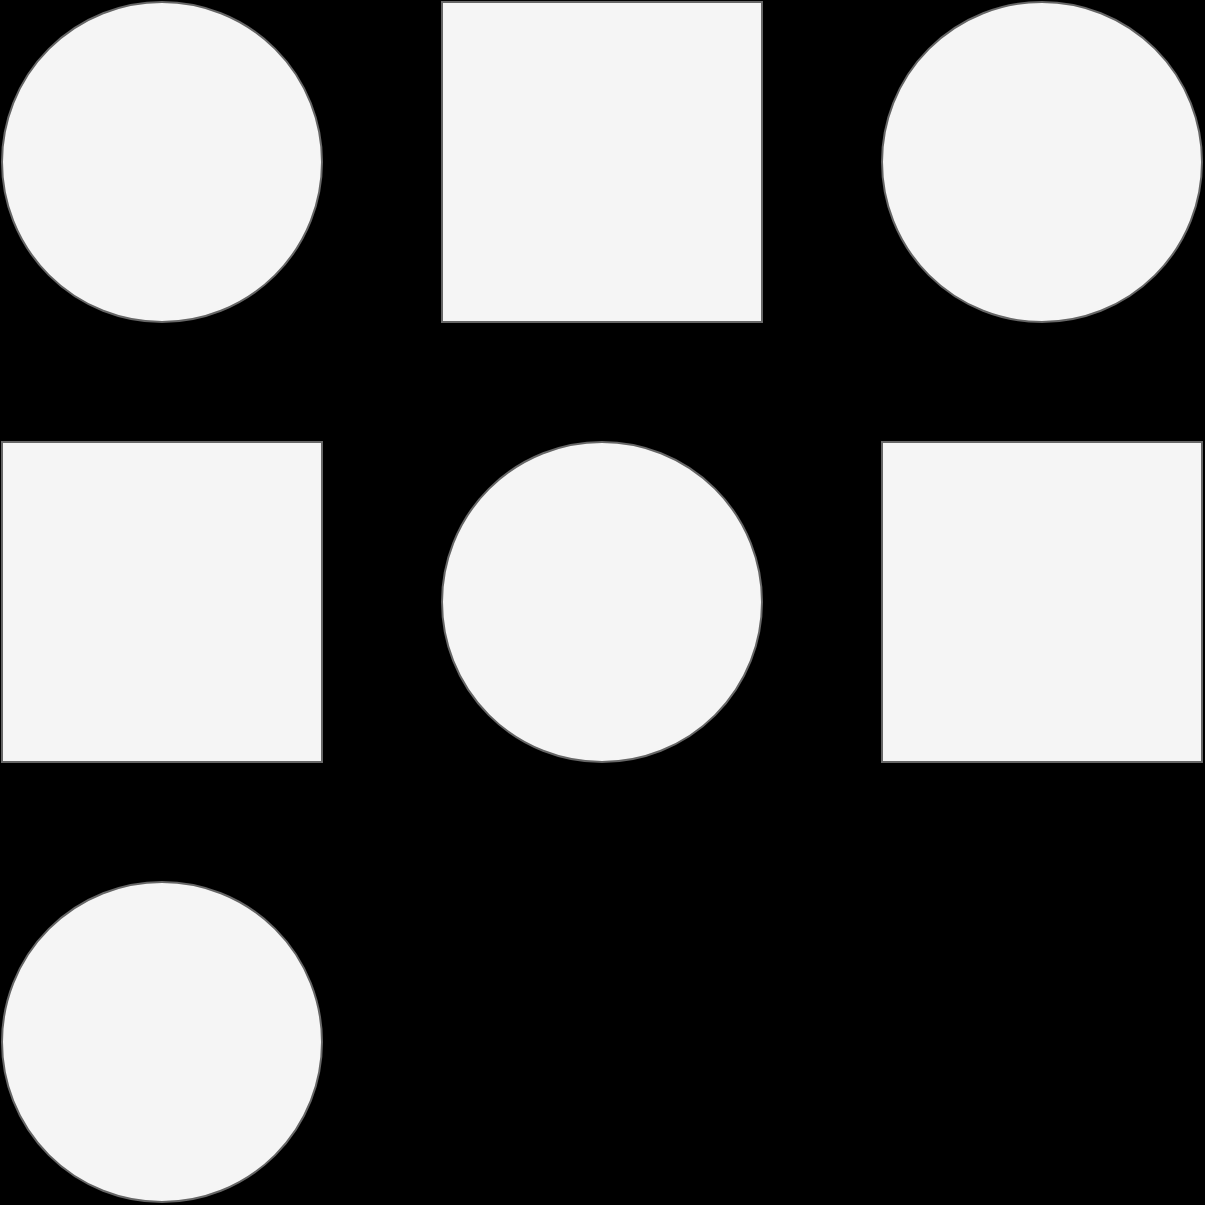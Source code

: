 <mxfile>
  <diagram id="pLN" name="Grid-Center">
    <mxGraphModel dx="0" dy="0" background="#000000" grid="0" gridSize="10" guides="1" tooltips="1" connect="1" arrows="1" fold="1" page="1" pageScale="1" pageWidth="1169" pageHeight="827" math="0" shadow="0">
      <root>
        <mxCell id="page_root_pLN" parent="pLN"/>
        <mxCell id="node_root_pLN" parent="page_root_pLN"/>
        <mxCell id="pLN-2" value="" style="whiteSpace=wrap;html=1;fillColor=#f5f5f5;strokeColor=#666666;fontColor=#333333;ellipse" vertex="1" parent="node_root_pLN">
          <mxGeometry x="30" y="30" width="160" height="160" as="geometry"/>
        </mxCell>
        <mxCell id="pLN-3" value="" style="whiteSpace=wrap;html=1;fillColor=#f5f5f5;strokeColor=#666666;fontColor=#333333" vertex="1" parent="node_root_pLN">
          <mxGeometry x="250" y="30" width="160" height="160" as="geometry"/>
        </mxCell>
        <mxCell id="pLN-4" value="" style="whiteSpace=wrap;html=1;fillColor=#f5f5f5;strokeColor=#666666;fontColor=#333333;ellipse" vertex="1" parent="node_root_pLN">
          <mxGeometry x="470" y="30" width="160" height="160" as="geometry"/>
        </mxCell>
        <mxCell id="pLN-5" value="" style="whiteSpace=wrap;html=1;fillColor=#f5f5f5;strokeColor=#666666;fontColor=#333333" vertex="1" parent="node_root_pLN">
          <mxGeometry x="30" y="250" width="160" height="160" as="geometry"/>
        </mxCell>
        <mxCell id="pLN-6" value="" style="whiteSpace=wrap;html=1;fillColor=#f5f5f5;strokeColor=#666666;fontColor=#333333;ellipse" vertex="1" parent="node_root_pLN">
          <mxGeometry x="250" y="250" width="160" height="160" as="geometry"/>
        </mxCell>
        <mxCell id="pLN-7" value="" style="whiteSpace=wrap;html=1;fillColor=#f5f5f5;strokeColor=#666666;fontColor=#333333" vertex="1" parent="node_root_pLN">
          <mxGeometry x="470" y="250" width="160" height="160" as="geometry"/>
        </mxCell>
        <mxCell id="pLN-8" value="" style="whiteSpace=wrap;html=1;fillColor=#f5f5f5;strokeColor=#666666;fontColor=#333333;ellipse" vertex="1" parent="node_root_pLN">
          <mxGeometry x="30" y="470" width="160" height="160" as="geometry"/>
        </mxCell>
      </root>
    </mxGraphModel>
  </diagram>
  <diagram id="s7H" name="Grid-Top">
    <mxGraphModel dx="0" dy="0" background="#000000" grid="0" gridSize="10" guides="1" tooltips="1" connect="1" arrows="1" fold="1" page="1" pageScale="1" pageWidth="1169" pageHeight="827" math="0" shadow="0">
      <root>
        <mxCell id="page_root_s7H" parent="s7H"/>
        <mxCell id="node_root_s7H" parent="page_root_s7H"/>
        <mxCell id="s7H-2" value="" style="whiteSpace=wrap;html=1;fillColor=#f5f5f5;strokeColor=#666666;fontColor=#333333;ellipse" vertex="1" parent="node_root_s7H">
          <mxGeometry x="30" y="0" width="160" height="160" as="geometry"/>
        </mxCell>
        <mxCell id="s7H-3" value="" style="whiteSpace=wrap;html=1;fillColor=#f5f5f5;strokeColor=#666666;fontColor=#333333" vertex="1" parent="node_root_s7H">
          <mxGeometry x="250" y="0" width="160" height="160" as="geometry"/>
        </mxCell>
        <mxCell id="s7H-4" value="" style="whiteSpace=wrap;html=1;fillColor=#f5f5f5;strokeColor=#666666;fontColor=#333333;ellipse" vertex="1" parent="node_root_s7H">
          <mxGeometry x="470" y="0" width="160" height="160" as="geometry"/>
        </mxCell>
        <mxCell id="s7H-5" value="" style="whiteSpace=wrap;html=1;fillColor=#f5f5f5;strokeColor=#666666;fontColor=#333333" vertex="1" parent="node_root_s7H">
          <mxGeometry x="30" y="220" width="160" height="160" as="geometry"/>
        </mxCell>
        <mxCell id="s7H-6" value="" style="whiteSpace=wrap;html=1;fillColor=#f5f5f5;strokeColor=#666666;fontColor=#333333;ellipse" vertex="1" parent="node_root_s7H">
          <mxGeometry x="250" y="220" width="160" height="160" as="geometry"/>
        </mxCell>
        <mxCell id="s7H-7" value="" style="whiteSpace=wrap;html=1;fillColor=#f5f5f5;strokeColor=#666666;fontColor=#333333" vertex="1" parent="node_root_s7H">
          <mxGeometry x="470" y="220" width="160" height="160" as="geometry"/>
        </mxCell>
        <mxCell id="s7H-8" value="" style="whiteSpace=wrap;html=1;fillColor=#f5f5f5;strokeColor=#666666;fontColor=#333333;ellipse" vertex="1" parent="node_root_s7H">
          <mxGeometry x="30" y="440" width="160" height="160" as="geometry"/>
        </mxCell>
      </root>
    </mxGraphModel>
  </diagram>
  <diagram id="ixZ" name="Grid-Bottom">
    <mxGraphModel dx="0" dy="0" background="#000000" grid="0" gridSize="10" guides="1" tooltips="1" connect="1" arrows="1" fold="1" page="1" pageScale="1" pageWidth="1169" pageHeight="827" math="0" shadow="0">
      <root>
        <mxCell id="page_root_ixZ" parent="ixZ"/>
        <mxCell id="node_root_ixZ" parent="page_root_ixZ"/>
        <mxCell id="ixZ-2" value="" style="whiteSpace=wrap;html=1;fillColor=#f5f5f5;strokeColor=#666666;fontColor=#333333;ellipse" vertex="1" parent="node_root_ixZ">
          <mxGeometry x="30" y="60" width="160" height="160" as="geometry"/>
        </mxCell>
        <mxCell id="ixZ-3" value="" style="whiteSpace=wrap;html=1;fillColor=#f5f5f5;strokeColor=#666666;fontColor=#333333" vertex="1" parent="node_root_ixZ">
          <mxGeometry x="250" y="60" width="160" height="160" as="geometry"/>
        </mxCell>
        <mxCell id="ixZ-4" value="" style="whiteSpace=wrap;html=1;fillColor=#f5f5f5;strokeColor=#666666;fontColor=#333333;ellipse" vertex="1" parent="node_root_ixZ">
          <mxGeometry x="470" y="60" width="160" height="160" as="geometry"/>
        </mxCell>
        <mxCell id="ixZ-5" value="" style="whiteSpace=wrap;html=1;fillColor=#f5f5f5;strokeColor=#666666;fontColor=#333333" vertex="1" parent="node_root_ixZ">
          <mxGeometry x="30" y="280" width="160" height="160" as="geometry"/>
        </mxCell>
        <mxCell id="ixZ-6" value="" style="whiteSpace=wrap;html=1;fillColor=#f5f5f5;strokeColor=#666666;fontColor=#333333;ellipse" vertex="1" parent="node_root_ixZ">
          <mxGeometry x="250" y="280" width="160" height="160" as="geometry"/>
        </mxCell>
        <mxCell id="ixZ-7" value="" style="whiteSpace=wrap;html=1;fillColor=#f5f5f5;strokeColor=#666666;fontColor=#333333" vertex="1" parent="node_root_ixZ">
          <mxGeometry x="470" y="280" width="160" height="160" as="geometry"/>
        </mxCell>
        <mxCell id="ixZ-8" value="" style="whiteSpace=wrap;html=1;fillColor=#f5f5f5;strokeColor=#666666;fontColor=#333333;ellipse" vertex="1" parent="node_root_ixZ">
          <mxGeometry x="30" y="500" width="160" height="160" as="geometry"/>
        </mxCell>
      </root>
    </mxGraphModel>
  </diagram>
  <diagram id="Zma" name="Grid-Left">
    <mxGraphModel dx="0" dy="0" background="#000000" grid="0" gridSize="10" guides="1" tooltips="1" connect="1" arrows="1" fold="1" page="1" pageScale="1" pageWidth="1169" pageHeight="827" math="0" shadow="0">
      <root>
        <mxCell id="page_root_Zma" parent="Zma"/>
        <mxCell id="node_root_Zma" parent="page_root_Zma"/>
        <mxCell id="Zma-2" value="" style="whiteSpace=wrap;html=1;fillColor=#f5f5f5;strokeColor=#666666;fontColor=#333333;ellipse" vertex="1" parent="node_root_Zma">
          <mxGeometry x="0" y="30" width="160" height="160" as="geometry"/>
        </mxCell>
        <mxCell id="Zma-3" value="" style="whiteSpace=wrap;html=1;fillColor=#f5f5f5;strokeColor=#666666;fontColor=#333333" vertex="1" parent="node_root_Zma">
          <mxGeometry x="220" y="30" width="160" height="160" as="geometry"/>
        </mxCell>
        <mxCell id="Zma-4" value="" style="whiteSpace=wrap;html=1;fillColor=#f5f5f5;strokeColor=#666666;fontColor=#333333;ellipse" vertex="1" parent="node_root_Zma">
          <mxGeometry x="440" y="30" width="160" height="160" as="geometry"/>
        </mxCell>
        <mxCell id="Zma-5" value="" style="whiteSpace=wrap;html=1;fillColor=#f5f5f5;strokeColor=#666666;fontColor=#333333" vertex="1" parent="node_root_Zma">
          <mxGeometry x="0" y="250" width="160" height="160" as="geometry"/>
        </mxCell>
        <mxCell id="Zma-6" value="" style="whiteSpace=wrap;html=1;fillColor=#f5f5f5;strokeColor=#666666;fontColor=#333333;ellipse" vertex="1" parent="node_root_Zma">
          <mxGeometry x="220" y="250" width="160" height="160" as="geometry"/>
        </mxCell>
        <mxCell id="Zma-7" value="" style="whiteSpace=wrap;html=1;fillColor=#f5f5f5;strokeColor=#666666;fontColor=#333333" vertex="1" parent="node_root_Zma">
          <mxGeometry x="440" y="250" width="160" height="160" as="geometry"/>
        </mxCell>
        <mxCell id="Zma-8" value="" style="whiteSpace=wrap;html=1;fillColor=#f5f5f5;strokeColor=#666666;fontColor=#333333;ellipse" vertex="1" parent="node_root_Zma">
          <mxGeometry x="0" y="470" width="160" height="160" as="geometry"/>
        </mxCell>
      </root>
    </mxGraphModel>
  </diagram>
  <diagram id="Ej7" name="Grid-Right">
    <mxGraphModel dx="0" dy="0" background="#000000" grid="0" gridSize="10" guides="1" tooltips="1" connect="1" arrows="1" fold="1" page="1" pageScale="1" pageWidth="1169" pageHeight="827" math="0" shadow="0">
      <root>
        <mxCell id="page_root_Ej7" parent="Ej7"/>
        <mxCell id="node_root_Ej7" parent="page_root_Ej7"/>
        <mxCell id="Ej7-2" value="" style="whiteSpace=wrap;html=1;fillColor=#f5f5f5;strokeColor=#666666;fontColor=#333333;ellipse" vertex="1" parent="node_root_Ej7">
          <mxGeometry x="60" y="30" width="160" height="160" as="geometry"/>
        </mxCell>
        <mxCell id="Ej7-3" value="" style="whiteSpace=wrap;html=1;fillColor=#f5f5f5;strokeColor=#666666;fontColor=#333333" vertex="1" parent="node_root_Ej7">
          <mxGeometry x="280" y="30" width="160" height="160" as="geometry"/>
        </mxCell>
        <mxCell id="Ej7-4" value="" style="whiteSpace=wrap;html=1;fillColor=#f5f5f5;strokeColor=#666666;fontColor=#333333;ellipse" vertex="1" parent="node_root_Ej7">
          <mxGeometry x="500" y="30" width="160" height="160" as="geometry"/>
        </mxCell>
        <mxCell id="Ej7-5" value="" style="whiteSpace=wrap;html=1;fillColor=#f5f5f5;strokeColor=#666666;fontColor=#333333" vertex="1" parent="node_root_Ej7">
          <mxGeometry x="60" y="250" width="160" height="160" as="geometry"/>
        </mxCell>
        <mxCell id="Ej7-6" value="" style="whiteSpace=wrap;html=1;fillColor=#f5f5f5;strokeColor=#666666;fontColor=#333333;ellipse" vertex="1" parent="node_root_Ej7">
          <mxGeometry x="280" y="250" width="160" height="160" as="geometry"/>
        </mxCell>
        <mxCell id="Ej7-7" value="" style="whiteSpace=wrap;html=1;fillColor=#f5f5f5;strokeColor=#666666;fontColor=#333333" vertex="1" parent="node_root_Ej7">
          <mxGeometry x="500" y="250" width="160" height="160" as="geometry"/>
        </mxCell>
        <mxCell id="Ej7-8" value="" style="whiteSpace=wrap;html=1;fillColor=#f5f5f5;strokeColor=#666666;fontColor=#333333;ellipse" vertex="1" parent="node_root_Ej7">
          <mxGeometry x="60" y="470" width="160" height="160" as="geometry"/>
        </mxCell>
      </root>
    </mxGraphModel>
  </diagram>
</mxfile>